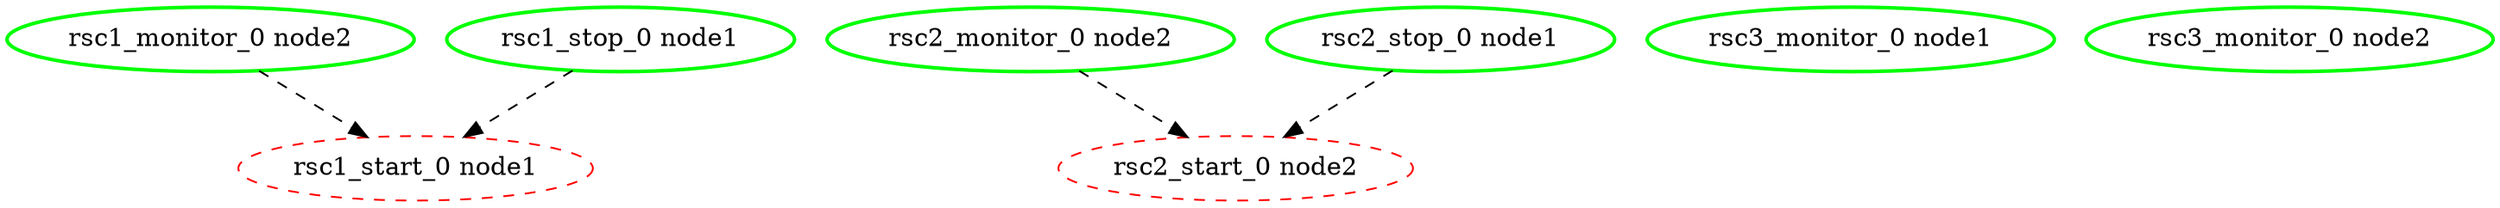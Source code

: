  digraph "g" {
"rsc1_monitor_0 node2" -> "rsc1_start_0 node1" [ style = dashed]
"rsc1_monitor_0 node2" [ style=bold color="green" fontcolor="black"]
"rsc1_start_0 node1" [ style=dashed color="red" fontcolor="black"]
"rsc1_stop_0 node1" -> "rsc1_start_0 node1" [ style = dashed]
"rsc1_stop_0 node1" [ style=bold color="green" fontcolor="black"]
"rsc2_monitor_0 node2" -> "rsc2_start_0 node2" [ style = dashed]
"rsc2_monitor_0 node2" [ style=bold color="green" fontcolor="black"]
"rsc2_start_0 node2" [ style=dashed color="red" fontcolor="black"]
"rsc2_stop_0 node1" -> "rsc2_start_0 node2" [ style = dashed]
"rsc2_stop_0 node1" [ style=bold color="green" fontcolor="black"]
"rsc3_monitor_0 node1" [ style=bold color="green" fontcolor="black"]
"rsc3_monitor_0 node2" [ style=bold color="green" fontcolor="black"]
}
